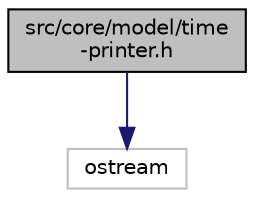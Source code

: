 digraph "src/core/model/time-printer.h"
{
 // LATEX_PDF_SIZE
  edge [fontname="Helvetica",fontsize="10",labelfontname="Helvetica",labelfontsize="10"];
  node [fontname="Helvetica",fontsize="10",shape=record];
  Node1 [label="src/core/model/time\l-printer.h",height=0.2,width=0.4,color="black", fillcolor="grey75", style="filled", fontcolor="black",tooltip="Declaration of ns3::TimePrinter function pointer type and ns3::DefaultTimePrinter function."];
  Node1 -> Node2 [color="midnightblue",fontsize="10",style="solid",fontname="Helvetica"];
  Node2 [label="ostream",height=0.2,width=0.4,color="grey75", fillcolor="white", style="filled",tooltip=" "];
}
